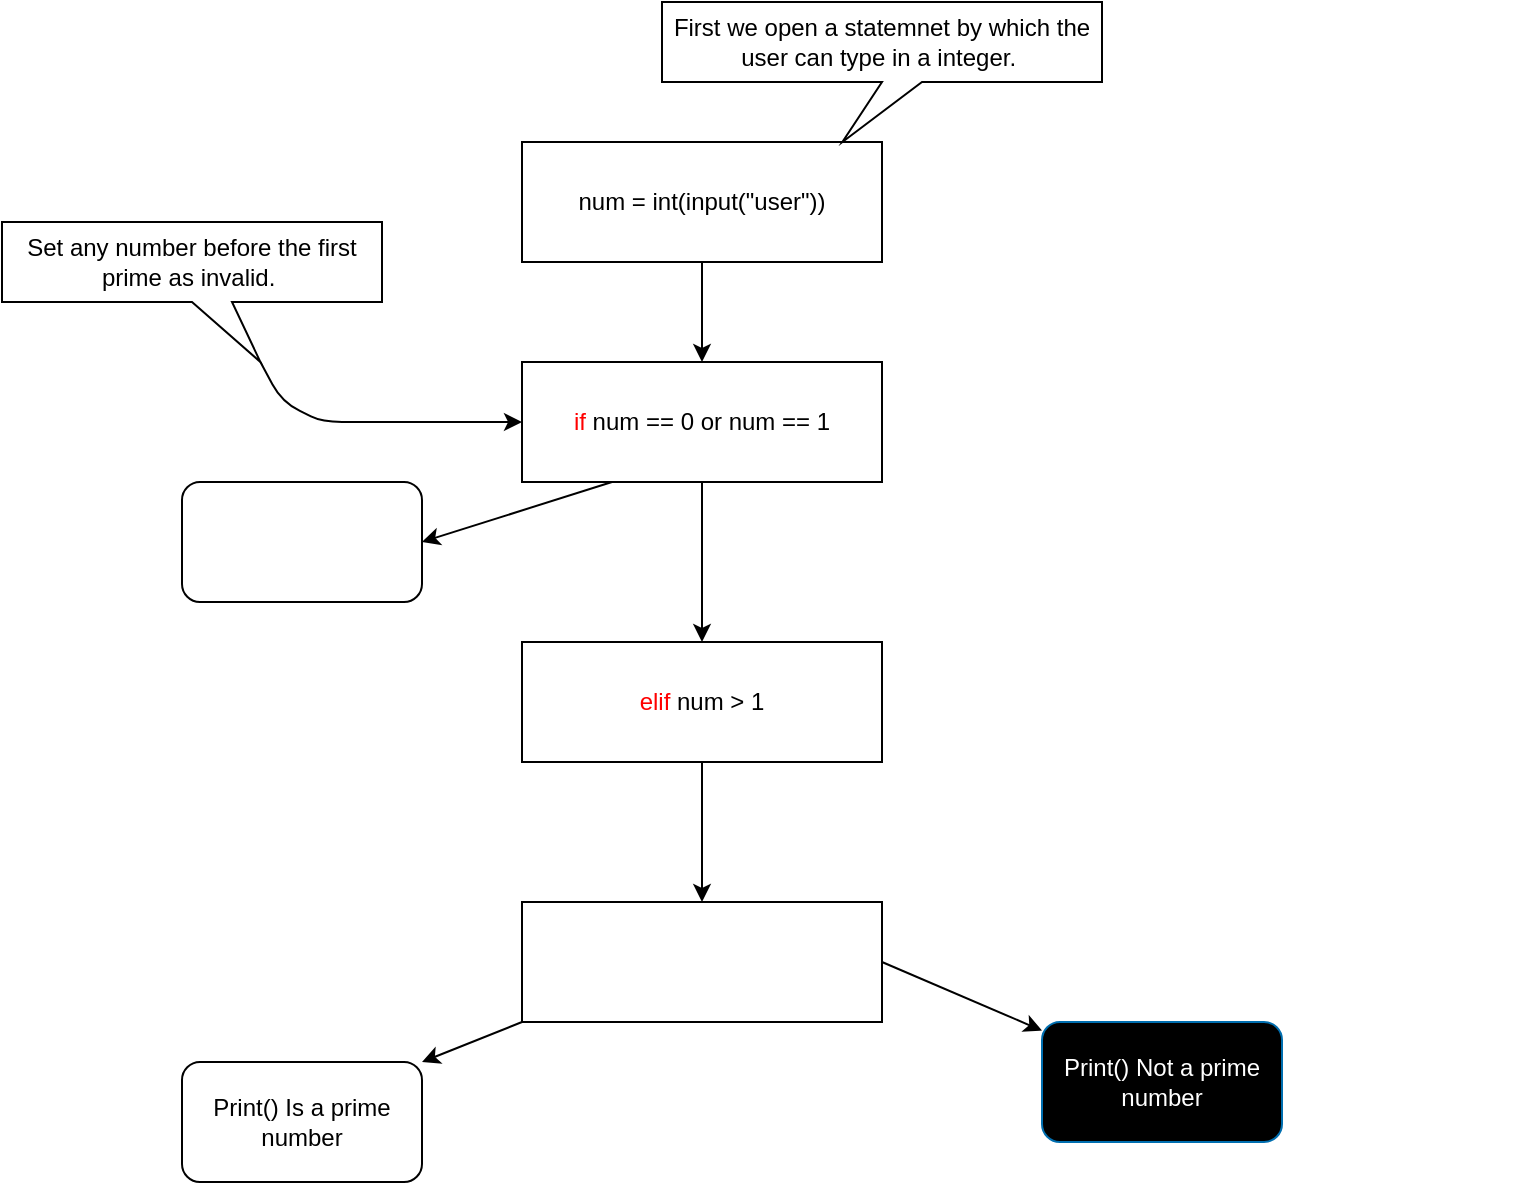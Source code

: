 <mxfile>
    <diagram id="0v7_uc-FKDKkaI9vJfeS" name="Page-1">
        <mxGraphModel dx="752" dy="563" grid="1" gridSize="10" guides="1" tooltips="1" connect="1" arrows="1" fold="1" page="1" pageScale="1" pageWidth="850" pageHeight="1100" math="0" shadow="0">
            <root>
                <mxCell id="0"/>
                <mxCell id="1" parent="0"/>
                <mxCell id="6" style="edgeStyle=none;html=1;exitX=0.5;exitY=1;exitDx=0;exitDy=0;entryX=0.5;entryY=0;entryDx=0;entryDy=0;" edge="1" parent="1" source="3" target="5">
                    <mxGeometry relative="1" as="geometry">
                        <mxPoint x="390" y="380" as="targetPoint"/>
                    </mxGeometry>
                </mxCell>
                <mxCell id="3" value="num = int(input(&quot;user&quot;))" style="rounded=0;whiteSpace=wrap;html=1;" vertex="1" parent="1">
                    <mxGeometry x="300" y="280" width="180" height="60" as="geometry"/>
                </mxCell>
                <mxCell id="4" value="First we open a statemnet by which the user can type in a integer.&amp;nbsp;" style="shape=callout;whiteSpace=wrap;html=1;perimeter=calloutPerimeter;position2=0.41;" vertex="1" parent="1">
                    <mxGeometry x="370" y="210" width="220" height="70" as="geometry"/>
                </mxCell>
                <mxCell id="11" style="edgeStyle=none;html=1;exitX=0.25;exitY=1;exitDx=0;exitDy=0;fontColor=#FF0000;entryX=1;entryY=0.5;entryDx=0;entryDy=0;" edge="1" parent="1" source="5" target="13">
                    <mxGeometry relative="1" as="geometry">
                        <mxPoint x="240" y="500" as="targetPoint"/>
                    </mxGeometry>
                </mxCell>
                <mxCell id="14" style="edgeStyle=none;html=1;exitX=0.5;exitY=1;exitDx=0;exitDy=0;fontColor=#FFFFFF;" edge="1" parent="1" source="5">
                    <mxGeometry relative="1" as="geometry">
                        <mxPoint x="390" y="530" as="targetPoint"/>
                    </mxGeometry>
                </mxCell>
                <mxCell id="5" value="&lt;font color=&quot;#ff0000&quot;&gt;if&lt;/font&gt; num == 0 or num == 1" style="rounded=0;whiteSpace=wrap;html=1;" vertex="1" parent="1">
                    <mxGeometry x="300" y="390" width="180" height="60" as="geometry"/>
                </mxCell>
                <mxCell id="10" style="edgeStyle=none;html=1;entryX=0;entryY=0.5;entryDx=0;entryDy=0;exitX=0;exitY=0;exitDx=129.2;exitDy=70;exitPerimeter=0;" edge="1" parent="1" source="8" target="5">
                    <mxGeometry relative="1" as="geometry">
                        <Array as="points">
                            <mxPoint x="180" y="410"/>
                            <mxPoint x="200" y="420"/>
                            <mxPoint x="230" y="420"/>
                        </Array>
                    </mxGeometry>
                </mxCell>
                <mxCell id="8" value="Set any number before the first prime as invalid.&amp;nbsp;" style="shape=callout;whiteSpace=wrap;html=1;perimeter=calloutPerimeter;position2=0.68;" vertex="1" parent="1">
                    <mxGeometry x="40" y="320" width="190" height="70" as="geometry"/>
                </mxCell>
                <mxCell id="13" value="&lt;font color=&quot;#ffffff&quot;&gt;Print() Not a prime number&lt;/font&gt;" style="rounded=1;whiteSpace=wrap;html=1;" vertex="1" parent="1">
                    <mxGeometry x="130" y="450" width="120" height="60" as="geometry"/>
                </mxCell>
                <mxCell id="17" style="edgeStyle=none;html=1;exitX=0.5;exitY=1;exitDx=0;exitDy=0;entryX=0.5;entryY=0;entryDx=0;entryDy=0;fontColor=#FFFFFF;" edge="1" parent="1" source="15" target="16">
                    <mxGeometry relative="1" as="geometry"/>
                </mxCell>
                <mxCell id="15" value="&lt;font color=&quot;#ff0000&quot;&gt;elif&lt;/font&gt; num &amp;gt; 1" style="rounded=0;whiteSpace=wrap;html=1;" vertex="1" parent="1">
                    <mxGeometry x="300" y="530" width="180" height="60" as="geometry"/>
                </mxCell>
                <mxCell id="18" style="edgeStyle=none;html=1;exitX=1;exitY=0.5;exitDx=0;exitDy=0;fontColor=#FFFFFF;" edge="1" parent="1" source="16" target="19">
                    <mxGeometry relative="1" as="geometry">
                        <mxPoint x="540" y="730" as="targetPoint"/>
                    </mxGeometry>
                </mxCell>
                <mxCell id="21" style="edgeStyle=none;html=1;exitX=0;exitY=1;exitDx=0;exitDy=0;entryX=1;entryY=0;entryDx=0;entryDy=0;fontColor=#FFFFFF;" edge="1" parent="1" source="16" target="20">
                    <mxGeometry relative="1" as="geometry"/>
                </mxCell>
                <mxCell id="16" value="&lt;font color=&quot;#ffffff&quot;&gt;for i in range(2, num)&lt;br&gt;if num % 2 == 0&lt;br&gt;&lt;/font&gt;" style="rounded=0;whiteSpace=wrap;html=1;" vertex="1" parent="1">
                    <mxGeometry x="300" y="660" width="180" height="60" as="geometry"/>
                </mxCell>
                <mxCell id="19" value="Print() Not a prime number" style="rounded=1;whiteSpace=wrap;html=1;strokeColor=#006EAF;fontColor=#ffffff;fillColor=#000000;" vertex="1" parent="1">
                    <mxGeometry x="560" y="720" width="120" height="60" as="geometry"/>
                </mxCell>
                <mxCell id="20" value="Print() Is a prime number" style="rounded=1;whiteSpace=wrap;html=1;" vertex="1" parent="1">
                    <mxGeometry x="130" y="740" width="120" height="60" as="geometry"/>
                </mxCell>
                <mxCell id="23" value="&lt;h1&gt;&lt;font color=&quot;#ffffff&quot;&gt;Note&lt;/font&gt;&lt;/h1&gt;&lt;div&gt;&lt;font color=&quot;#ffffff&quot;&gt;A prime number follows the condition that it only has two factors, itself and one. By riding of of these conditons we can obtain a prime value.&amp;nbsp;&lt;/font&gt;&lt;/div&gt;" style="text;html=1;strokeColor=none;fillColor=none;spacing=5;spacingTop=-20;whiteSpace=wrap;overflow=hidden;rounded=0;fontColor=#FFFF00;" vertex="1" parent="1">
                    <mxGeometry x="530" y="295" width="190" height="120" as="geometry"/>
                </mxCell>
                <mxCell id="24" value="&lt;h1&gt;Conditions of Code&lt;/h1&gt;&lt;p&gt;This code basically sets conditions of what is not a prime number. First rid of 1 and 0, the first prime number dosen't start till 2. Next, rid of even values by number % 2 == 0.&amp;nbsp;&lt;/p&gt;" style="text;html=1;strokeColor=none;fillColor=none;spacing=5;spacingTop=-20;whiteSpace=wrap;overflow=hidden;rounded=0;fontColor=#FFFFFF;" vertex="1" parent="1">
                    <mxGeometry x="550" y="500" width="250" height="120" as="geometry"/>
                </mxCell>
            </root>
        </mxGraphModel>
    </diagram>
</mxfile>